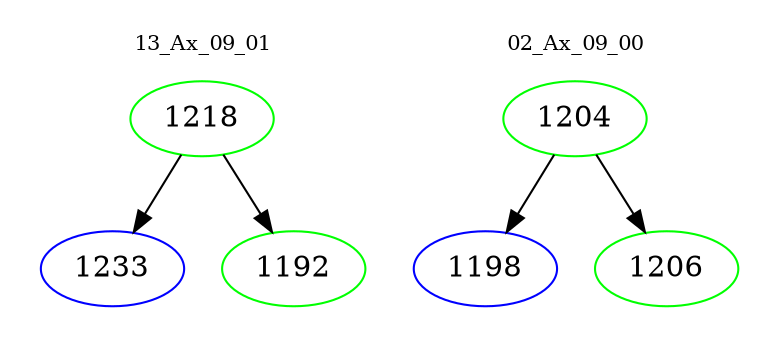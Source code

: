 digraph{
subgraph cluster_0 {
color = white
label = "13_Ax_09_01";
fontsize=10;
T0_1218 [label="1218", color="green"]
T0_1218 -> T0_1233 [color="black"]
T0_1233 [label="1233", color="blue"]
T0_1218 -> T0_1192 [color="black"]
T0_1192 [label="1192", color="green"]
}
subgraph cluster_1 {
color = white
label = "02_Ax_09_00";
fontsize=10;
T1_1204 [label="1204", color="green"]
T1_1204 -> T1_1198 [color="black"]
T1_1198 [label="1198", color="blue"]
T1_1204 -> T1_1206 [color="black"]
T1_1206 [label="1206", color="green"]
}
}
